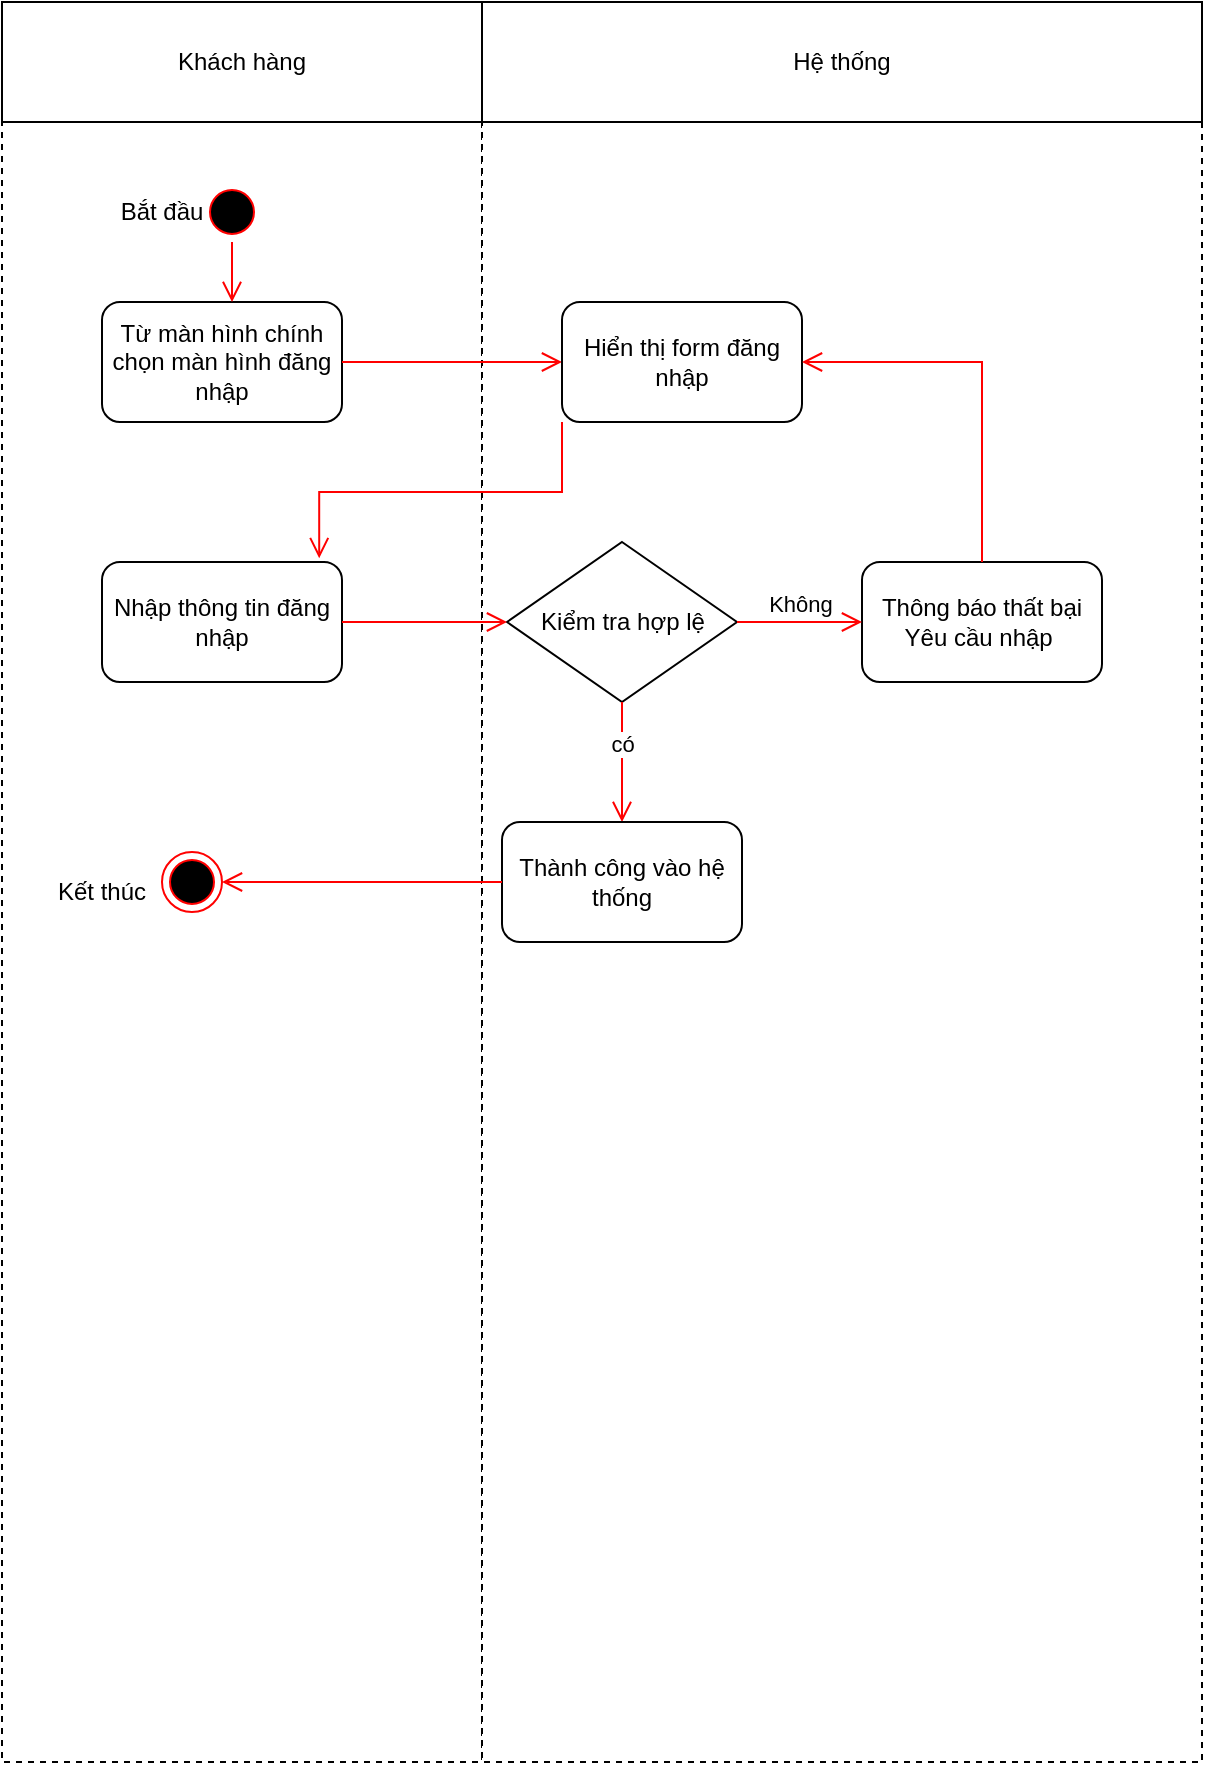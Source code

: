 <mxfile version="26.1.0" pages="2">
  <diagram name="Page-1" id="OM3AXtJwLLg8BWuNb1I-">
    <mxGraphModel dx="1509" dy="1913" grid="1" gridSize="10" guides="1" tooltips="1" connect="1" arrows="1" fold="1" page="1" pageScale="1" pageWidth="850" pageHeight="1100" math="0" shadow="0">
      <root>
        <mxCell id="0" />
        <mxCell id="1" parent="0" />
        <mxCell id="F3LL_b6cCCwMaauCsRJz-27" value="" style="rounded=0;whiteSpace=wrap;html=1;dashed=1;" vertex="1" parent="1">
          <mxGeometry x="40" y="40" width="240" height="820" as="geometry" />
        </mxCell>
        <mxCell id="F3LL_b6cCCwMaauCsRJz-28" value="" style="rounded=0;whiteSpace=wrap;html=1;dashed=1;" vertex="1" parent="1">
          <mxGeometry x="280" y="40" width="360" height="820" as="geometry" />
        </mxCell>
        <mxCell id="F3LL_b6cCCwMaauCsRJz-29" value="Khách hàng" style="rounded=0;whiteSpace=wrap;html=1;" vertex="1" parent="1">
          <mxGeometry x="40" y="-20" width="240" height="60" as="geometry" />
        </mxCell>
        <mxCell id="F3LL_b6cCCwMaauCsRJz-30" value="Hệ thống" style="rounded=0;whiteSpace=wrap;html=1;" vertex="1" parent="1">
          <mxGeometry x="280" y="-20" width="360" height="60" as="geometry" />
        </mxCell>
        <mxCell id="F3LL_b6cCCwMaauCsRJz-33" value="Từ màn hình chính chọn màn hình đăng nhập" style="rounded=1;whiteSpace=wrap;html=1;" vertex="1" parent="1">
          <mxGeometry x="90" y="130" width="120" height="60" as="geometry" />
        </mxCell>
        <mxCell id="F3LL_b6cCCwMaauCsRJz-34" value="Bắt đầu" style="text;html=1;align=center;verticalAlign=middle;whiteSpace=wrap;rounded=0;" vertex="1" parent="1">
          <mxGeometry x="90" y="70" width="60" height="30" as="geometry" />
        </mxCell>
        <mxCell id="F3LL_b6cCCwMaauCsRJz-35" value="" style="edgeStyle=orthogonalEdgeStyle;html=1;verticalAlign=bottom;endArrow=open;endSize=8;strokeColor=#ff0000;rounded=0;exitX=1;exitY=0.5;exitDx=0;exitDy=0;entryX=0;entryY=0.5;entryDx=0;entryDy=0;" edge="1" parent="1" source="F3LL_b6cCCwMaauCsRJz-33" target="F3LL_b6cCCwMaauCsRJz-36">
          <mxGeometry relative="1" as="geometry">
            <mxPoint x="160" y="140" as="targetPoint" />
            <Array as="points" />
            <mxPoint x="160" y="110" as="sourcePoint" />
          </mxGeometry>
        </mxCell>
        <mxCell id="F3LL_b6cCCwMaauCsRJz-36" value="Hiển thị form đăng nhập" style="rounded=1;whiteSpace=wrap;html=1;" vertex="1" parent="1">
          <mxGeometry x="320" y="130" width="120" height="60" as="geometry" />
        </mxCell>
        <mxCell id="F3LL_b6cCCwMaauCsRJz-39" value="" style="ellipse;html=1;shape=startState;fillColor=#000000;strokeColor=#ff0000;" vertex="1" parent="1">
          <mxGeometry x="140" y="70" width="30" height="30" as="geometry" />
        </mxCell>
        <mxCell id="F3LL_b6cCCwMaauCsRJz-40" value="" style="edgeStyle=orthogonalEdgeStyle;html=1;verticalAlign=bottom;endArrow=open;endSize=8;strokeColor=#ff0000;rounded=0;" edge="1" source="F3LL_b6cCCwMaauCsRJz-39" parent="1">
          <mxGeometry relative="1" as="geometry">
            <mxPoint x="155" y="130" as="targetPoint" />
          </mxGeometry>
        </mxCell>
        <mxCell id="F3LL_b6cCCwMaauCsRJz-41" value="Nhập thông tin đăng nhập" style="rounded=1;whiteSpace=wrap;html=1;" vertex="1" parent="1">
          <mxGeometry x="90" y="260" width="120" height="60" as="geometry" />
        </mxCell>
        <mxCell id="F3LL_b6cCCwMaauCsRJz-42" value="" style="edgeStyle=orthogonalEdgeStyle;html=1;verticalAlign=bottom;endArrow=open;endSize=8;strokeColor=#ff0000;rounded=0;exitX=0;exitY=1;exitDx=0;exitDy=0;entryX=0.905;entryY=-0.032;entryDx=0;entryDy=0;entryPerimeter=0;" edge="1" parent="1" source="F3LL_b6cCCwMaauCsRJz-36" target="F3LL_b6cCCwMaauCsRJz-41">
          <mxGeometry relative="1" as="geometry">
            <mxPoint x="330" y="170" as="targetPoint" />
            <Array as="points" />
            <mxPoint x="220" y="170" as="sourcePoint" />
          </mxGeometry>
        </mxCell>
        <mxCell id="F3LL_b6cCCwMaauCsRJz-43" value="Kiểm tra hợp lệ" style="rhombus;whiteSpace=wrap;html=1;" vertex="1" parent="1">
          <mxGeometry x="292.5" y="250" width="115" height="80" as="geometry" />
        </mxCell>
        <mxCell id="F3LL_b6cCCwMaauCsRJz-44" value="Thông báo thất bại&lt;br&gt;Yêu cầu nhập&amp;nbsp;" style="rounded=1;whiteSpace=wrap;html=1;" vertex="1" parent="1">
          <mxGeometry x="470" y="260" width="120" height="60" as="geometry" />
        </mxCell>
        <mxCell id="F3LL_b6cCCwMaauCsRJz-46" value="" style="edgeStyle=orthogonalEdgeStyle;html=1;verticalAlign=bottom;endArrow=open;endSize=8;strokeColor=#ff0000;rounded=0;exitX=0.5;exitY=0;exitDx=0;exitDy=0;entryX=1;entryY=0.5;entryDx=0;entryDy=0;" edge="1" parent="1" source="F3LL_b6cCCwMaauCsRJz-44" target="F3LL_b6cCCwMaauCsRJz-36">
          <mxGeometry relative="1" as="geometry">
            <mxPoint x="450" y="240" as="targetPoint" />
            <Array as="points" />
            <mxPoint x="566" y="182" as="sourcePoint" />
          </mxGeometry>
        </mxCell>
        <mxCell id="F3LL_b6cCCwMaauCsRJz-47" value="Không" style="edgeStyle=orthogonalEdgeStyle;html=1;verticalAlign=bottom;endArrow=open;endSize=8;strokeColor=#ff0000;rounded=0;exitX=1;exitY=0.5;exitDx=0;exitDy=0;entryX=0;entryY=0.5;entryDx=0;entryDy=0;" edge="1" parent="1" source="F3LL_b6cCCwMaauCsRJz-43" target="F3LL_b6cCCwMaauCsRJz-44">
          <mxGeometry relative="1" as="geometry">
            <mxPoint x="535" y="309.47" as="targetPoint" />
            <Array as="points" />
            <mxPoint x="425" y="309.47" as="sourcePoint" />
          </mxGeometry>
        </mxCell>
        <mxCell id="F3LL_b6cCCwMaauCsRJz-48" value="" style="edgeStyle=orthogonalEdgeStyle;html=1;verticalAlign=bottom;endArrow=open;endSize=8;strokeColor=#ff0000;rounded=0;exitX=1;exitY=0.5;exitDx=0;exitDy=0;entryX=0;entryY=0.5;entryDx=0;entryDy=0;" edge="1" parent="1" source="F3LL_b6cCCwMaauCsRJz-41" target="F3LL_b6cCCwMaauCsRJz-43">
          <mxGeometry relative="1" as="geometry">
            <mxPoint x="480" y="300" as="targetPoint" />
            <Array as="points" />
            <mxPoint x="405" y="300" as="sourcePoint" />
          </mxGeometry>
        </mxCell>
        <mxCell id="F3LL_b6cCCwMaauCsRJz-49" value="có" style="edgeStyle=orthogonalEdgeStyle;html=1;verticalAlign=bottom;endArrow=open;endSize=8;strokeColor=#ff0000;rounded=0;exitX=0.5;exitY=1;exitDx=0;exitDy=0;entryX=0.5;entryY=0;entryDx=0;entryDy=0;" edge="1" parent="1" source="F3LL_b6cCCwMaauCsRJz-43" target="F3LL_b6cCCwMaauCsRJz-50">
          <mxGeometry relative="1" as="geometry">
            <mxPoint x="209" y="268" as="targetPoint" />
            <Array as="points" />
            <mxPoint x="330" y="200" as="sourcePoint" />
          </mxGeometry>
        </mxCell>
        <mxCell id="F3LL_b6cCCwMaauCsRJz-50" value="Thành công vào hệ thống" style="rounded=1;whiteSpace=wrap;html=1;" vertex="1" parent="1">
          <mxGeometry x="290" y="390" width="120" height="60" as="geometry" />
        </mxCell>
        <mxCell id="F3LL_b6cCCwMaauCsRJz-52" value="K" style="ellipse;html=1;shape=endState;fillColor=#000000;strokeColor=#ff0000;" vertex="1" parent="1">
          <mxGeometry x="120" y="405" width="30" height="30" as="geometry" />
        </mxCell>
        <mxCell id="F3LL_b6cCCwMaauCsRJz-53" value="" style="edgeStyle=orthogonalEdgeStyle;html=1;verticalAlign=bottom;endArrow=open;endSize=8;strokeColor=#ff0000;rounded=0;entryX=1;entryY=0.5;entryDx=0;entryDy=0;exitX=0;exitY=0.5;exitDx=0;exitDy=0;" edge="1" parent="1" source="F3LL_b6cCCwMaauCsRJz-50" target="F3LL_b6cCCwMaauCsRJz-52">
          <mxGeometry relative="1" as="geometry">
            <mxPoint x="450" y="170" as="targetPoint" />
            <Array as="points" />
            <mxPoint x="270" y="420" as="sourcePoint" />
          </mxGeometry>
        </mxCell>
        <mxCell id="F3LL_b6cCCwMaauCsRJz-55" value="Kết thúc" style="text;html=1;align=center;verticalAlign=middle;whiteSpace=wrap;rounded=0;" vertex="1" parent="1">
          <mxGeometry x="60" y="410" width="60" height="30" as="geometry" />
        </mxCell>
      </root>
    </mxGraphModel>
  </diagram>
  <diagram id="B2ljivklHcbFrYiWZ7Fj" name="Page-2">
    <mxGraphModel dx="1434" dy="1872" grid="1" gridSize="10" guides="1" tooltips="1" connect="1" arrows="1" fold="1" page="1" pageScale="1" pageWidth="850" pageHeight="1100" math="0" shadow="0">
      <root>
        <mxCell id="0" />
        <mxCell id="1" parent="0" />
        <mxCell id="OJtXix-rKnWWRH7B-OXC-1" value="" style="rounded=0;whiteSpace=wrap;html=1;dashed=1;" vertex="1" parent="1">
          <mxGeometry x="40" y="40" width="240" height="820" as="geometry" />
        </mxCell>
        <mxCell id="OJtXix-rKnWWRH7B-OXC-2" value="" style="rounded=0;whiteSpace=wrap;html=1;dashed=1;" vertex="1" parent="1">
          <mxGeometry x="280" y="40" width="360" height="820" as="geometry" />
        </mxCell>
        <mxCell id="OJtXix-rKnWWRH7B-OXC-3" value="Khách hàng" style="rounded=0;whiteSpace=wrap;html=1;" vertex="1" parent="1">
          <mxGeometry x="40" y="-20" width="240" height="60" as="geometry" />
        </mxCell>
        <mxCell id="OJtXix-rKnWWRH7B-OXC-4" value="Hệ thống" style="rounded=0;whiteSpace=wrap;html=1;" vertex="1" parent="1">
          <mxGeometry x="280" y="-20" width="360" height="60" as="geometry" />
        </mxCell>
        <mxCell id="OJtXix-rKnWWRH7B-OXC-6" value="Bắt đầu" style="text;html=1;align=center;verticalAlign=middle;whiteSpace=wrap;rounded=0;" vertex="1" parent="1">
          <mxGeometry x="90" y="70" width="60" height="30" as="geometry" />
        </mxCell>
        <mxCell id="OJtXix-rKnWWRH7B-OXC-7" value="" style="edgeStyle=orthogonalEdgeStyle;html=1;verticalAlign=bottom;endArrow=open;endSize=8;strokeColor=#ff0000;rounded=0;exitX=1;exitY=0.5;exitDx=0;exitDy=0;entryX=0;entryY=0.5;entryDx=0;entryDy=0;" edge="1" parent="1">
          <mxGeometry relative="1" as="geometry">
            <mxPoint x="320" y="160" as="targetPoint" />
            <Array as="points" />
            <mxPoint x="210" y="160" as="sourcePoint" />
          </mxGeometry>
        </mxCell>
        <mxCell id="OJtXix-rKnWWRH7B-OXC-9" value="" style="ellipse;html=1;shape=startState;fillColor=#000000;strokeColor=#ff0000;" vertex="1" parent="1">
          <mxGeometry x="140" y="70" width="30" height="30" as="geometry" />
        </mxCell>
        <mxCell id="OJtXix-rKnWWRH7B-OXC-10" value="" style="edgeStyle=orthogonalEdgeStyle;html=1;verticalAlign=bottom;endArrow=open;endSize=8;strokeColor=#ff0000;rounded=0;" edge="1" parent="1" source="OJtXix-rKnWWRH7B-OXC-9">
          <mxGeometry relative="1" as="geometry">
            <mxPoint x="155" y="130" as="targetPoint" />
          </mxGeometry>
        </mxCell>
        <mxCell id="OJtXix-rKnWWRH7B-OXC-12" value="" style="edgeStyle=orthogonalEdgeStyle;html=1;verticalAlign=bottom;endArrow=open;endSize=8;strokeColor=#ff0000;rounded=0;exitX=0.5;exitY=1;exitDx=0;exitDy=0;entryX=0.615;entryY=0.033;entryDx=0;entryDy=0;entryPerimeter=0;" edge="1" parent="1" source="ned_iLlEMys6Y8U70iTu-2" target="ned_iLlEMys6Y8U70iTu-3">
          <mxGeometry relative="1" as="geometry">
            <mxPoint x="198.6" y="258.08" as="targetPoint" />
            <Array as="points" />
            <mxPoint x="334.04" y="191.02" as="sourcePoint" />
          </mxGeometry>
        </mxCell>
        <mxCell id="OJtXix-rKnWWRH7B-OXC-15" value="" style="edgeStyle=orthogonalEdgeStyle;html=1;verticalAlign=bottom;endArrow=open;endSize=8;strokeColor=#ff0000;rounded=0;exitX=0.5;exitY=0;exitDx=0;exitDy=0;entryX=1;entryY=0.5;entryDx=0;entryDy=0;" edge="1" parent="1" source="ned_iLlEMys6Y8U70iTu-4" target="ned_iLlEMys6Y8U70iTu-2">
          <mxGeometry relative="1" as="geometry">
            <mxPoint x="440" y="160" as="targetPoint" />
            <Array as="points" />
            <mxPoint x="530" y="260" as="sourcePoint" />
          </mxGeometry>
        </mxCell>
        <mxCell id="OJtXix-rKnWWRH7B-OXC-16" value="Không" style="edgeStyle=orthogonalEdgeStyle;html=1;verticalAlign=bottom;endArrow=open;endSize=8;strokeColor=#ff0000;rounded=0;exitX=1;exitY=0.5;exitDx=0;exitDy=0;entryX=0;entryY=0.5;entryDx=0;entryDy=0;" edge="1" parent="1">
          <mxGeometry relative="1" as="geometry">
            <mxPoint x="470" y="290" as="targetPoint" />
            <Array as="points" />
            <mxPoint x="407.5" y="290" as="sourcePoint" />
          </mxGeometry>
        </mxCell>
        <mxCell id="OJtXix-rKnWWRH7B-OXC-17" value="" style="edgeStyle=orthogonalEdgeStyle;html=1;verticalAlign=bottom;endArrow=open;endSize=8;strokeColor=#ff0000;rounded=0;exitX=1;exitY=0.5;exitDx=0;exitDy=0;entryX=0;entryY=0.5;entryDx=0;entryDy=0;" edge="1" parent="1">
          <mxGeometry relative="1" as="geometry">
            <mxPoint x="292.5" y="290" as="targetPoint" />
            <Array as="points" />
            <mxPoint x="210" y="290" as="sourcePoint" />
          </mxGeometry>
        </mxCell>
        <mxCell id="OJtXix-rKnWWRH7B-OXC-18" value="có" style="edgeStyle=orthogonalEdgeStyle;html=1;verticalAlign=bottom;endArrow=open;endSize=8;strokeColor=#ff0000;rounded=0;exitX=0.5;exitY=1;exitDx=0;exitDy=0;entryX=0.5;entryY=0;entryDx=0;entryDy=0;" edge="1" parent="1" target="OJtXix-rKnWWRH7B-OXC-19">
          <mxGeometry relative="1" as="geometry">
            <mxPoint x="209" y="268" as="targetPoint" />
            <Array as="points" />
            <mxPoint x="350" y="330" as="sourcePoint" />
          </mxGeometry>
        </mxCell>
        <mxCell id="OJtXix-rKnWWRH7B-OXC-19" value="Thành công vào hệ&amp;nbsp;&lt;div&gt;thống&lt;/div&gt;" style="rounded=1;whiteSpace=wrap;html=1;" vertex="1" parent="1">
          <mxGeometry x="290" y="390" width="120" height="60" as="geometry" />
        </mxCell>
        <mxCell id="OJtXix-rKnWWRH7B-OXC-20" value="K" style="ellipse;html=1;shape=endState;fillColor=#000000;strokeColor=#ff0000;" vertex="1" parent="1">
          <mxGeometry x="150" y="715" width="30" height="30" as="geometry" />
        </mxCell>
        <mxCell id="OJtXix-rKnWWRH7B-OXC-21" value="" style="edgeStyle=orthogonalEdgeStyle;html=1;verticalAlign=bottom;endArrow=open;endSize=8;strokeColor=#ff0000;rounded=0;entryX=1;entryY=0.5;entryDx=0;entryDy=0;exitX=0;exitY=0.5;exitDx=0;exitDy=0;" edge="1" parent="1" source="OJtXix-rKnWWRH7B-OXC-19" target="TwiwFP3ZveQqd99gi0rM-1">
          <mxGeometry relative="1" as="geometry">
            <mxPoint x="450" y="170" as="targetPoint" />
            <Array as="points" />
            <mxPoint x="270" y="420" as="sourcePoint" />
          </mxGeometry>
        </mxCell>
        <mxCell id="OJtXix-rKnWWRH7B-OXC-22" value="Kết thúc" style="text;html=1;align=center;verticalAlign=middle;whiteSpace=wrap;rounded=0;" vertex="1" parent="1">
          <mxGeometry x="90" y="715" width="60" height="30" as="geometry" />
        </mxCell>
        <mxCell id="TwiwFP3ZveQqd99gi0rM-1" value="Kích vào thông tin tài khoản,chọn đăng ký tài khoản" style="rounded=1;whiteSpace=wrap;html=1;" vertex="1" parent="1">
          <mxGeometry x="80" y="390" width="120" height="60" as="geometry" />
        </mxCell>
        <mxCell id="TwiwFP3ZveQqd99gi0rM-2" value="Hiển thị form đăng ký" style="rounded=1;whiteSpace=wrap;html=1;" vertex="1" parent="1">
          <mxGeometry x="300" y="480" width="120" height="60" as="geometry" />
        </mxCell>
        <mxCell id="TwiwFP3ZveQqd99gi0rM-3" value="" style="edgeStyle=orthogonalEdgeStyle;html=1;verticalAlign=bottom;endArrow=open;endSize=8;strokeColor=#ff0000;rounded=0;entryX=0;entryY=0.5;entryDx=0;entryDy=0;exitX=0.5;exitY=1;exitDx=0;exitDy=0;" edge="1" parent="1" source="TwiwFP3ZveQqd99gi0rM-1" target="TwiwFP3ZveQqd99gi0rM-2">
          <mxGeometry relative="1" as="geometry">
            <mxPoint x="210" y="430" as="targetPoint" />
            <Array as="points" />
            <mxPoint x="300" y="430" as="sourcePoint" />
          </mxGeometry>
        </mxCell>
        <mxCell id="TwiwFP3ZveQqd99gi0rM-4" value="Thông báo thất bại&lt;br&gt;Yêu cầu nhập lại" style="rounded=1;whiteSpace=wrap;html=1;" vertex="1" parent="1">
          <mxGeometry x="470" y="560" width="120" height="60" as="geometry" />
        </mxCell>
        <mxCell id="TwiwFP3ZveQqd99gi0rM-5" value="" style="edgeStyle=orthogonalEdgeStyle;html=1;verticalAlign=bottom;endArrow=open;endSize=8;strokeColor=#ff0000;rounded=0;entryX=1;entryY=0.5;entryDx=0;entryDy=0;exitX=0.5;exitY=0;exitDx=0;exitDy=0;" edge="1" parent="1" source="TwiwFP3ZveQqd99gi0rM-4" target="TwiwFP3ZveQqd99gi0rM-2">
          <mxGeometry relative="1" as="geometry">
            <mxPoint x="310" y="520" as="targetPoint" />
            <Array as="points" />
            <mxPoint x="150" y="460" as="sourcePoint" />
          </mxGeometry>
        </mxCell>
        <mxCell id="TwiwFP3ZveQqd99gi0rM-7" value="Không" style="edgeStyle=orthogonalEdgeStyle;html=1;verticalAlign=bottom;endArrow=open;endSize=8;strokeColor=#ff0000;rounded=0;exitX=1;exitY=0.5;exitDx=0;exitDy=0;entryX=0;entryY=0.633;entryDx=0;entryDy=0;entryPerimeter=0;" edge="1" parent="1" target="TwiwFP3ZveQqd99gi0rM-4">
          <mxGeometry relative="1" as="geometry">
            <mxPoint x="470" y="600" as="targetPoint" />
            <Array as="points" />
            <mxPoint x="407.5" y="600" as="sourcePoint" />
          </mxGeometry>
        </mxCell>
        <mxCell id="TwiwFP3ZveQqd99gi0rM-8" value="có" style="edgeStyle=orthogonalEdgeStyle;html=1;verticalAlign=bottom;endArrow=open;endSize=8;strokeColor=#ff0000;rounded=0;exitX=0.5;exitY=1;exitDx=0;exitDy=0;entryX=0.5;entryY=0;entryDx=0;entryDy=0;" edge="1" parent="1" target="TwiwFP3ZveQqd99gi0rM-11">
          <mxGeometry relative="1" as="geometry">
            <mxPoint x="350" y="700" as="targetPoint" />
            <Array as="points" />
            <mxPoint x="350" y="640" as="sourcePoint" />
          </mxGeometry>
        </mxCell>
        <mxCell id="TwiwFP3ZveQqd99gi0rM-9" value="Nhập thông tin đăng ký, kích hoạt đăng ký" style="rounded=1;whiteSpace=wrap;html=1;" vertex="1" parent="1">
          <mxGeometry x="80" y="570" width="120" height="60" as="geometry" />
        </mxCell>
        <mxCell id="TwiwFP3ZveQqd99gi0rM-10" value="" style="edgeStyle=orthogonalEdgeStyle;html=1;verticalAlign=bottom;endArrow=open;endSize=8;strokeColor=#ff0000;rounded=0;exitX=1;exitY=0.5;exitDx=0;exitDy=0;entryX=0;entryY=0.5;entryDx=0;entryDy=0;" edge="1" parent="1" source="TwiwFP3ZveQqd99gi0rM-9">
          <mxGeometry relative="1" as="geometry">
            <mxPoint x="292.5" y="600" as="targetPoint" />
            <Array as="points" />
            <mxPoint x="200" y="589.5" as="sourcePoint" />
          </mxGeometry>
        </mxCell>
        <mxCell id="TwiwFP3ZveQqd99gi0rM-11" value="Thành công vào hệ&amp;nbsp;&lt;div&gt;thống&lt;/div&gt;" style="rounded=1;whiteSpace=wrap;html=1;" vertex="1" parent="1">
          <mxGeometry x="290" y="700" width="120" height="60" as="geometry" />
        </mxCell>
        <mxCell id="TwiwFP3ZveQqd99gi0rM-12" value="" style="edgeStyle=orthogonalEdgeStyle;html=1;verticalAlign=bottom;endArrow=open;endSize=8;strokeColor=#ff0000;rounded=0;entryX=1;entryY=0.5;entryDx=0;entryDy=0;exitX=0;exitY=0.5;exitDx=0;exitDy=0;" edge="1" parent="1" source="TwiwFP3ZveQqd99gi0rM-11">
          <mxGeometry relative="1" as="geometry">
            <mxPoint x="180" y="729.5" as="targetPoint" />
            <Array as="points">
              <mxPoint x="230" y="730" />
            </Array>
            <mxPoint x="270" y="729.5" as="sourcePoint" />
          </mxGeometry>
        </mxCell>
        <mxCell id="ned_iLlEMys6Y8U70iTu-1" value="Từ màn hình chính chọn màn hình đăng&amp;nbsp;" style="rounded=1;whiteSpace=wrap;html=1;arcSize=40;fontColor=#000000;fillColor=#ffffc0;strokeColor=#ff0000;" vertex="1" parent="1">
          <mxGeometry x="80" y="130" width="130" height="60" as="geometry" />
        </mxCell>
        <mxCell id="ned_iLlEMys6Y8U70iTu-2" value="Hiển thị form đăng nhập" style="rounded=1;whiteSpace=wrap;html=1;arcSize=40;fontColor=#000000;fillColor=#ffffc0;strokeColor=#ff0000;" vertex="1" parent="1">
          <mxGeometry x="320" y="150" width="120" height="40" as="geometry" />
        </mxCell>
        <mxCell id="ned_iLlEMys6Y8U70iTu-3" value="Nhập thông tin đăng nhập, kích hoạt đăng nhập" style="rounded=1;whiteSpace=wrap;html=1;arcSize=40;fontColor=#000000;fillColor=#ffffc0;strokeColor=#ff0000;" vertex="1" parent="1">
          <mxGeometry x="80" y="260" width="130" height="60" as="geometry" />
        </mxCell>
        <mxCell id="ned_iLlEMys6Y8U70iTu-4" value="Thông báo thất bại&lt;br&gt;Yêu cầu nhập lại" style="rounded=1;whiteSpace=wrap;html=1;arcSize=40;fontColor=#000000;fillColor=#ffffc0;strokeColor=#ff0000;" vertex="1" parent="1">
          <mxGeometry x="470" y="270" width="130" height="60" as="geometry" />
        </mxCell>
        <mxCell id="ned_iLlEMys6Y8U70iTu-5" value="&#xa;&lt;span style=&quot;color: rgb(0, 0, 0); font-family: Helvetica; font-size: 12px; font-style: normal; font-variant-ligatures: normal; font-variant-caps: normal; font-weight: 400; letter-spacing: normal; orphans: 2; text-align: center; text-indent: 0px; text-transform: none; widows: 2; word-spacing: 0px; -webkit-text-stroke-width: 0px; white-space: normal; background-color: rgb(251, 251, 251); text-decoration-thickness: initial; text-decoration-style: initial; text-decoration-color: initial; display: inline !important; float: none;&quot;&gt;Kiểm tra hợp lệ&lt;/span&gt;&#xa;&#xa;" style="rhombus;whiteSpace=wrap;html=1;fontColor=#000000;fillColor=#ffffc0;strokeColor=#ff0000;" vertex="1" parent="1">
          <mxGeometry x="290" y="250" width="120" height="80" as="geometry" />
        </mxCell>
        <mxCell id="ned_iLlEMys6Y8U70iTu-6" value="&#xa;&lt;span style=&quot;color: rgb(0, 0, 0); font-family: Helvetica; font-size: 12px; font-style: normal; font-variant-ligatures: normal; font-variant-caps: normal; font-weight: 400; letter-spacing: normal; orphans: 2; text-align: center; text-indent: 0px; text-transform: none; widows: 2; word-spacing: 0px; -webkit-text-stroke-width: 0px; white-space: normal; background-color: rgb(251, 251, 251); text-decoration-thickness: initial; text-decoration-style: initial; text-decoration-color: initial; display: inline !important; float: none;&quot;&gt;Kiểm tra hợp lệ&lt;/span&gt;&#xa;&#xa;" style="rhombus;whiteSpace=wrap;html=1;fontColor=#000000;fillColor=#ffffc0;strokeColor=#ff0000;" vertex="1" parent="1">
          <mxGeometry x="290" y="560" width="120" height="80" as="geometry" />
        </mxCell>
      </root>
    </mxGraphModel>
  </diagram>
</mxfile>
